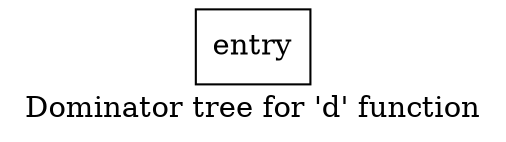 digraph "Dominator tree for 'd' function" {
	label="Dominator tree for 'd' function";

	Node0x16c2cd0 [shape=record,label="{entry}"];
}
